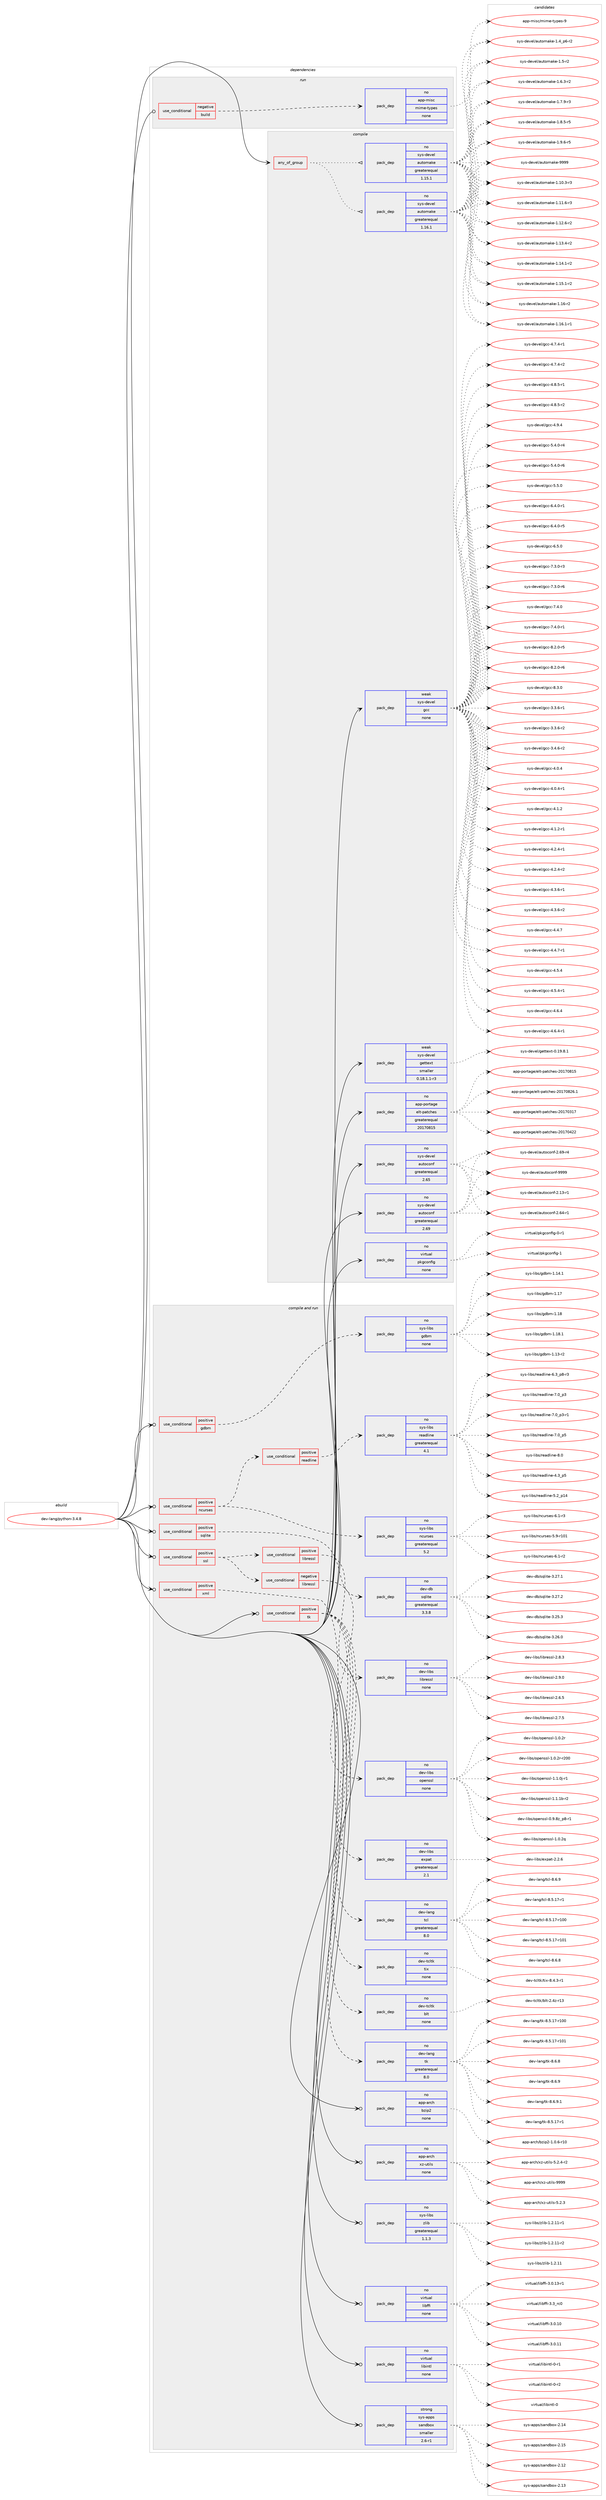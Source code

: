 digraph prolog {

# *************
# Graph options
# *************

newrank=true;
concentrate=true;
compound=true;
graph [rankdir=LR,fontname=Helvetica,fontsize=10,ranksep=1.5];#, ranksep=2.5, nodesep=0.2];
edge  [arrowhead=vee];
node  [fontname=Helvetica,fontsize=10];

# **********
# The ebuild
# **********

subgraph cluster_leftcol {
color=gray;
rank=same;
label=<<i>ebuild</i>>;
id [label="dev-lang/python-3.4.8", color=red, width=4, href="../dev-lang/python-3.4.8.svg"];
}

# ****************
# The dependencies
# ****************

subgraph cluster_midcol {
color=gray;
label=<<i>dependencies</i>>;
subgraph cluster_compile {
fillcolor="#eeeeee";
style=filled;
label=<<i>compile</i>>;
subgraph any22022 {
dependency1361660 [label=<<TABLE BORDER="0" CELLBORDER="1" CELLSPACING="0" CELLPADDING="4"><TR><TD CELLPADDING="10">any_of_group</TD></TR></TABLE>>, shape=none, color=red];subgraph pack974505 {
dependency1361661 [label=<<TABLE BORDER="0" CELLBORDER="1" CELLSPACING="0" CELLPADDING="4" WIDTH="220"><TR><TD ROWSPAN="6" CELLPADDING="30">pack_dep</TD></TR><TR><TD WIDTH="110">no</TD></TR><TR><TD>sys-devel</TD></TR><TR><TD>automake</TD></TR><TR><TD>greaterequal</TD></TR><TR><TD>1.16.1</TD></TR></TABLE>>, shape=none, color=blue];
}
dependency1361660:e -> dependency1361661:w [weight=20,style="dotted",arrowhead="oinv"];
subgraph pack974506 {
dependency1361662 [label=<<TABLE BORDER="0" CELLBORDER="1" CELLSPACING="0" CELLPADDING="4" WIDTH="220"><TR><TD ROWSPAN="6" CELLPADDING="30">pack_dep</TD></TR><TR><TD WIDTH="110">no</TD></TR><TR><TD>sys-devel</TD></TR><TR><TD>automake</TD></TR><TR><TD>greaterequal</TD></TR><TR><TD>1.15.1</TD></TR></TABLE>>, shape=none, color=blue];
}
dependency1361660:e -> dependency1361662:w [weight=20,style="dotted",arrowhead="oinv"];
}
id:e -> dependency1361660:w [weight=20,style="solid",arrowhead="vee"];
subgraph pack974507 {
dependency1361663 [label=<<TABLE BORDER="0" CELLBORDER="1" CELLSPACING="0" CELLPADDING="4" WIDTH="220"><TR><TD ROWSPAN="6" CELLPADDING="30">pack_dep</TD></TR><TR><TD WIDTH="110">no</TD></TR><TR><TD>app-portage</TD></TR><TR><TD>elt-patches</TD></TR><TR><TD>greaterequal</TD></TR><TR><TD>20170815</TD></TR></TABLE>>, shape=none, color=blue];
}
id:e -> dependency1361663:w [weight=20,style="solid",arrowhead="vee"];
subgraph pack974508 {
dependency1361664 [label=<<TABLE BORDER="0" CELLBORDER="1" CELLSPACING="0" CELLPADDING="4" WIDTH="220"><TR><TD ROWSPAN="6" CELLPADDING="30">pack_dep</TD></TR><TR><TD WIDTH="110">no</TD></TR><TR><TD>sys-devel</TD></TR><TR><TD>autoconf</TD></TR><TR><TD>greaterequal</TD></TR><TR><TD>2.65</TD></TR></TABLE>>, shape=none, color=blue];
}
id:e -> dependency1361664:w [weight=20,style="solid",arrowhead="vee"];
subgraph pack974509 {
dependency1361665 [label=<<TABLE BORDER="0" CELLBORDER="1" CELLSPACING="0" CELLPADDING="4" WIDTH="220"><TR><TD ROWSPAN="6" CELLPADDING="30">pack_dep</TD></TR><TR><TD WIDTH="110">no</TD></TR><TR><TD>sys-devel</TD></TR><TR><TD>autoconf</TD></TR><TR><TD>greaterequal</TD></TR><TR><TD>2.69</TD></TR></TABLE>>, shape=none, color=blue];
}
id:e -> dependency1361665:w [weight=20,style="solid",arrowhead="vee"];
subgraph pack974510 {
dependency1361666 [label=<<TABLE BORDER="0" CELLBORDER="1" CELLSPACING="0" CELLPADDING="4" WIDTH="220"><TR><TD ROWSPAN="6" CELLPADDING="30">pack_dep</TD></TR><TR><TD WIDTH="110">no</TD></TR><TR><TD>virtual</TD></TR><TR><TD>pkgconfig</TD></TR><TR><TD>none</TD></TR><TR><TD></TD></TR></TABLE>>, shape=none, color=blue];
}
id:e -> dependency1361666:w [weight=20,style="solid",arrowhead="vee"];
subgraph pack974511 {
dependency1361667 [label=<<TABLE BORDER="0" CELLBORDER="1" CELLSPACING="0" CELLPADDING="4" WIDTH="220"><TR><TD ROWSPAN="6" CELLPADDING="30">pack_dep</TD></TR><TR><TD WIDTH="110">weak</TD></TR><TR><TD>sys-devel</TD></TR><TR><TD>gcc</TD></TR><TR><TD>none</TD></TR><TR><TD></TD></TR></TABLE>>, shape=none, color=blue];
}
id:e -> dependency1361667:w [weight=20,style="solid",arrowhead="vee"];
subgraph pack974512 {
dependency1361668 [label=<<TABLE BORDER="0" CELLBORDER="1" CELLSPACING="0" CELLPADDING="4" WIDTH="220"><TR><TD ROWSPAN="6" CELLPADDING="30">pack_dep</TD></TR><TR><TD WIDTH="110">weak</TD></TR><TR><TD>sys-devel</TD></TR><TR><TD>gettext</TD></TR><TR><TD>smaller</TD></TR><TR><TD>0.18.1.1-r3</TD></TR></TABLE>>, shape=none, color=blue];
}
id:e -> dependency1361668:w [weight=20,style="solid",arrowhead="vee"];
}
subgraph cluster_compileandrun {
fillcolor="#eeeeee";
style=filled;
label=<<i>compile and run</i>>;
subgraph cond364581 {
dependency1361669 [label=<<TABLE BORDER="0" CELLBORDER="1" CELLSPACING="0" CELLPADDING="4"><TR><TD ROWSPAN="3" CELLPADDING="10">use_conditional</TD></TR><TR><TD>positive</TD></TR><TR><TD>gdbm</TD></TR></TABLE>>, shape=none, color=red];
subgraph pack974513 {
dependency1361670 [label=<<TABLE BORDER="0" CELLBORDER="1" CELLSPACING="0" CELLPADDING="4" WIDTH="220"><TR><TD ROWSPAN="6" CELLPADDING="30">pack_dep</TD></TR><TR><TD WIDTH="110">no</TD></TR><TR><TD>sys-libs</TD></TR><TR><TD>gdbm</TD></TR><TR><TD>none</TD></TR><TR><TD></TD></TR></TABLE>>, shape=none, color=blue];
}
dependency1361669:e -> dependency1361670:w [weight=20,style="dashed",arrowhead="vee"];
}
id:e -> dependency1361669:w [weight=20,style="solid",arrowhead="odotvee"];
subgraph cond364582 {
dependency1361671 [label=<<TABLE BORDER="0" CELLBORDER="1" CELLSPACING="0" CELLPADDING="4"><TR><TD ROWSPAN="3" CELLPADDING="10">use_conditional</TD></TR><TR><TD>positive</TD></TR><TR><TD>ncurses</TD></TR></TABLE>>, shape=none, color=red];
subgraph pack974514 {
dependency1361672 [label=<<TABLE BORDER="0" CELLBORDER="1" CELLSPACING="0" CELLPADDING="4" WIDTH="220"><TR><TD ROWSPAN="6" CELLPADDING="30">pack_dep</TD></TR><TR><TD WIDTH="110">no</TD></TR><TR><TD>sys-libs</TD></TR><TR><TD>ncurses</TD></TR><TR><TD>greaterequal</TD></TR><TR><TD>5.2</TD></TR></TABLE>>, shape=none, color=blue];
}
dependency1361671:e -> dependency1361672:w [weight=20,style="dashed",arrowhead="vee"];
subgraph cond364583 {
dependency1361673 [label=<<TABLE BORDER="0" CELLBORDER="1" CELLSPACING="0" CELLPADDING="4"><TR><TD ROWSPAN="3" CELLPADDING="10">use_conditional</TD></TR><TR><TD>positive</TD></TR><TR><TD>readline</TD></TR></TABLE>>, shape=none, color=red];
subgraph pack974515 {
dependency1361674 [label=<<TABLE BORDER="0" CELLBORDER="1" CELLSPACING="0" CELLPADDING="4" WIDTH="220"><TR><TD ROWSPAN="6" CELLPADDING="30">pack_dep</TD></TR><TR><TD WIDTH="110">no</TD></TR><TR><TD>sys-libs</TD></TR><TR><TD>readline</TD></TR><TR><TD>greaterequal</TD></TR><TR><TD>4.1</TD></TR></TABLE>>, shape=none, color=blue];
}
dependency1361673:e -> dependency1361674:w [weight=20,style="dashed",arrowhead="vee"];
}
dependency1361671:e -> dependency1361673:w [weight=20,style="dashed",arrowhead="vee"];
}
id:e -> dependency1361671:w [weight=20,style="solid",arrowhead="odotvee"];
subgraph cond364584 {
dependency1361675 [label=<<TABLE BORDER="0" CELLBORDER="1" CELLSPACING="0" CELLPADDING="4"><TR><TD ROWSPAN="3" CELLPADDING="10">use_conditional</TD></TR><TR><TD>positive</TD></TR><TR><TD>sqlite</TD></TR></TABLE>>, shape=none, color=red];
subgraph pack974516 {
dependency1361676 [label=<<TABLE BORDER="0" CELLBORDER="1" CELLSPACING="0" CELLPADDING="4" WIDTH="220"><TR><TD ROWSPAN="6" CELLPADDING="30">pack_dep</TD></TR><TR><TD WIDTH="110">no</TD></TR><TR><TD>dev-db</TD></TR><TR><TD>sqlite</TD></TR><TR><TD>greaterequal</TD></TR><TR><TD>3.3.8</TD></TR></TABLE>>, shape=none, color=blue];
}
dependency1361675:e -> dependency1361676:w [weight=20,style="dashed",arrowhead="vee"];
}
id:e -> dependency1361675:w [weight=20,style="solid",arrowhead="odotvee"];
subgraph cond364585 {
dependency1361677 [label=<<TABLE BORDER="0" CELLBORDER="1" CELLSPACING="0" CELLPADDING="4"><TR><TD ROWSPAN="3" CELLPADDING="10">use_conditional</TD></TR><TR><TD>positive</TD></TR><TR><TD>ssl</TD></TR></TABLE>>, shape=none, color=red];
subgraph cond364586 {
dependency1361678 [label=<<TABLE BORDER="0" CELLBORDER="1" CELLSPACING="0" CELLPADDING="4"><TR><TD ROWSPAN="3" CELLPADDING="10">use_conditional</TD></TR><TR><TD>negative</TD></TR><TR><TD>libressl</TD></TR></TABLE>>, shape=none, color=red];
subgraph pack974517 {
dependency1361679 [label=<<TABLE BORDER="0" CELLBORDER="1" CELLSPACING="0" CELLPADDING="4" WIDTH="220"><TR><TD ROWSPAN="6" CELLPADDING="30">pack_dep</TD></TR><TR><TD WIDTH="110">no</TD></TR><TR><TD>dev-libs</TD></TR><TR><TD>openssl</TD></TR><TR><TD>none</TD></TR><TR><TD></TD></TR></TABLE>>, shape=none, color=blue];
}
dependency1361678:e -> dependency1361679:w [weight=20,style="dashed",arrowhead="vee"];
}
dependency1361677:e -> dependency1361678:w [weight=20,style="dashed",arrowhead="vee"];
subgraph cond364587 {
dependency1361680 [label=<<TABLE BORDER="0" CELLBORDER="1" CELLSPACING="0" CELLPADDING="4"><TR><TD ROWSPAN="3" CELLPADDING="10">use_conditional</TD></TR><TR><TD>positive</TD></TR><TR><TD>libressl</TD></TR></TABLE>>, shape=none, color=red];
subgraph pack974518 {
dependency1361681 [label=<<TABLE BORDER="0" CELLBORDER="1" CELLSPACING="0" CELLPADDING="4" WIDTH="220"><TR><TD ROWSPAN="6" CELLPADDING="30">pack_dep</TD></TR><TR><TD WIDTH="110">no</TD></TR><TR><TD>dev-libs</TD></TR><TR><TD>libressl</TD></TR><TR><TD>none</TD></TR><TR><TD></TD></TR></TABLE>>, shape=none, color=blue];
}
dependency1361680:e -> dependency1361681:w [weight=20,style="dashed",arrowhead="vee"];
}
dependency1361677:e -> dependency1361680:w [weight=20,style="dashed",arrowhead="vee"];
}
id:e -> dependency1361677:w [weight=20,style="solid",arrowhead="odotvee"];
subgraph cond364588 {
dependency1361682 [label=<<TABLE BORDER="0" CELLBORDER="1" CELLSPACING="0" CELLPADDING="4"><TR><TD ROWSPAN="3" CELLPADDING="10">use_conditional</TD></TR><TR><TD>positive</TD></TR><TR><TD>tk</TD></TR></TABLE>>, shape=none, color=red];
subgraph pack974519 {
dependency1361683 [label=<<TABLE BORDER="0" CELLBORDER="1" CELLSPACING="0" CELLPADDING="4" WIDTH="220"><TR><TD ROWSPAN="6" CELLPADDING="30">pack_dep</TD></TR><TR><TD WIDTH="110">no</TD></TR><TR><TD>dev-lang</TD></TR><TR><TD>tcl</TD></TR><TR><TD>greaterequal</TD></TR><TR><TD>8.0</TD></TR></TABLE>>, shape=none, color=blue];
}
dependency1361682:e -> dependency1361683:w [weight=20,style="dashed",arrowhead="vee"];
subgraph pack974520 {
dependency1361684 [label=<<TABLE BORDER="0" CELLBORDER="1" CELLSPACING="0" CELLPADDING="4" WIDTH="220"><TR><TD ROWSPAN="6" CELLPADDING="30">pack_dep</TD></TR><TR><TD WIDTH="110">no</TD></TR><TR><TD>dev-lang</TD></TR><TR><TD>tk</TD></TR><TR><TD>greaterequal</TD></TR><TR><TD>8.0</TD></TR></TABLE>>, shape=none, color=blue];
}
dependency1361682:e -> dependency1361684:w [weight=20,style="dashed",arrowhead="vee"];
subgraph pack974521 {
dependency1361685 [label=<<TABLE BORDER="0" CELLBORDER="1" CELLSPACING="0" CELLPADDING="4" WIDTH="220"><TR><TD ROWSPAN="6" CELLPADDING="30">pack_dep</TD></TR><TR><TD WIDTH="110">no</TD></TR><TR><TD>dev-tcltk</TD></TR><TR><TD>blt</TD></TR><TR><TD>none</TD></TR><TR><TD></TD></TR></TABLE>>, shape=none, color=blue];
}
dependency1361682:e -> dependency1361685:w [weight=20,style="dashed",arrowhead="vee"];
subgraph pack974522 {
dependency1361686 [label=<<TABLE BORDER="0" CELLBORDER="1" CELLSPACING="0" CELLPADDING="4" WIDTH="220"><TR><TD ROWSPAN="6" CELLPADDING="30">pack_dep</TD></TR><TR><TD WIDTH="110">no</TD></TR><TR><TD>dev-tcltk</TD></TR><TR><TD>tix</TD></TR><TR><TD>none</TD></TR><TR><TD></TD></TR></TABLE>>, shape=none, color=blue];
}
dependency1361682:e -> dependency1361686:w [weight=20,style="dashed",arrowhead="vee"];
}
id:e -> dependency1361682:w [weight=20,style="solid",arrowhead="odotvee"];
subgraph cond364589 {
dependency1361687 [label=<<TABLE BORDER="0" CELLBORDER="1" CELLSPACING="0" CELLPADDING="4"><TR><TD ROWSPAN="3" CELLPADDING="10">use_conditional</TD></TR><TR><TD>positive</TD></TR><TR><TD>xml</TD></TR></TABLE>>, shape=none, color=red];
subgraph pack974523 {
dependency1361688 [label=<<TABLE BORDER="0" CELLBORDER="1" CELLSPACING="0" CELLPADDING="4" WIDTH="220"><TR><TD ROWSPAN="6" CELLPADDING="30">pack_dep</TD></TR><TR><TD WIDTH="110">no</TD></TR><TR><TD>dev-libs</TD></TR><TR><TD>expat</TD></TR><TR><TD>greaterequal</TD></TR><TR><TD>2.1</TD></TR></TABLE>>, shape=none, color=blue];
}
dependency1361687:e -> dependency1361688:w [weight=20,style="dashed",arrowhead="vee"];
}
id:e -> dependency1361687:w [weight=20,style="solid",arrowhead="odotvee"];
subgraph pack974524 {
dependency1361689 [label=<<TABLE BORDER="0" CELLBORDER="1" CELLSPACING="0" CELLPADDING="4" WIDTH="220"><TR><TD ROWSPAN="6" CELLPADDING="30">pack_dep</TD></TR><TR><TD WIDTH="110">no</TD></TR><TR><TD>app-arch</TD></TR><TR><TD>bzip2</TD></TR><TR><TD>none</TD></TR><TR><TD></TD></TR></TABLE>>, shape=none, color=blue];
}
id:e -> dependency1361689:w [weight=20,style="solid",arrowhead="odotvee"];
subgraph pack974525 {
dependency1361690 [label=<<TABLE BORDER="0" CELLBORDER="1" CELLSPACING="0" CELLPADDING="4" WIDTH="220"><TR><TD ROWSPAN="6" CELLPADDING="30">pack_dep</TD></TR><TR><TD WIDTH="110">no</TD></TR><TR><TD>app-arch</TD></TR><TR><TD>xz-utils</TD></TR><TR><TD>none</TD></TR><TR><TD></TD></TR></TABLE>>, shape=none, color=blue];
}
id:e -> dependency1361690:w [weight=20,style="solid",arrowhead="odotvee"];
subgraph pack974526 {
dependency1361691 [label=<<TABLE BORDER="0" CELLBORDER="1" CELLSPACING="0" CELLPADDING="4" WIDTH="220"><TR><TD ROWSPAN="6" CELLPADDING="30">pack_dep</TD></TR><TR><TD WIDTH="110">no</TD></TR><TR><TD>sys-libs</TD></TR><TR><TD>zlib</TD></TR><TR><TD>greaterequal</TD></TR><TR><TD>1.1.3</TD></TR></TABLE>>, shape=none, color=blue];
}
id:e -> dependency1361691:w [weight=20,style="solid",arrowhead="odotvee"];
subgraph pack974527 {
dependency1361692 [label=<<TABLE BORDER="0" CELLBORDER="1" CELLSPACING="0" CELLPADDING="4" WIDTH="220"><TR><TD ROWSPAN="6" CELLPADDING="30">pack_dep</TD></TR><TR><TD WIDTH="110">no</TD></TR><TR><TD>virtual</TD></TR><TR><TD>libffi</TD></TR><TR><TD>none</TD></TR><TR><TD></TD></TR></TABLE>>, shape=none, color=blue];
}
id:e -> dependency1361692:w [weight=20,style="solid",arrowhead="odotvee"];
subgraph pack974528 {
dependency1361693 [label=<<TABLE BORDER="0" CELLBORDER="1" CELLSPACING="0" CELLPADDING="4" WIDTH="220"><TR><TD ROWSPAN="6" CELLPADDING="30">pack_dep</TD></TR><TR><TD WIDTH="110">no</TD></TR><TR><TD>virtual</TD></TR><TR><TD>libintl</TD></TR><TR><TD>none</TD></TR><TR><TD></TD></TR></TABLE>>, shape=none, color=blue];
}
id:e -> dependency1361693:w [weight=20,style="solid",arrowhead="odotvee"];
subgraph pack974529 {
dependency1361694 [label=<<TABLE BORDER="0" CELLBORDER="1" CELLSPACING="0" CELLPADDING="4" WIDTH="220"><TR><TD ROWSPAN="6" CELLPADDING="30">pack_dep</TD></TR><TR><TD WIDTH="110">strong</TD></TR><TR><TD>sys-apps</TD></TR><TR><TD>sandbox</TD></TR><TR><TD>smaller</TD></TR><TR><TD>2.6-r1</TD></TR></TABLE>>, shape=none, color=blue];
}
id:e -> dependency1361694:w [weight=20,style="solid",arrowhead="odotvee"];
}
subgraph cluster_run {
fillcolor="#eeeeee";
style=filled;
label=<<i>run</i>>;
subgraph cond364590 {
dependency1361695 [label=<<TABLE BORDER="0" CELLBORDER="1" CELLSPACING="0" CELLPADDING="4"><TR><TD ROWSPAN="3" CELLPADDING="10">use_conditional</TD></TR><TR><TD>negative</TD></TR><TR><TD>build</TD></TR></TABLE>>, shape=none, color=red];
subgraph pack974530 {
dependency1361696 [label=<<TABLE BORDER="0" CELLBORDER="1" CELLSPACING="0" CELLPADDING="4" WIDTH="220"><TR><TD ROWSPAN="6" CELLPADDING="30">pack_dep</TD></TR><TR><TD WIDTH="110">no</TD></TR><TR><TD>app-misc</TD></TR><TR><TD>mime-types</TD></TR><TR><TD>none</TD></TR><TR><TD></TD></TR></TABLE>>, shape=none, color=blue];
}
dependency1361695:e -> dependency1361696:w [weight=20,style="dashed",arrowhead="vee"];
}
id:e -> dependency1361695:w [weight=20,style="solid",arrowhead="odot"];
}
}

# **************
# The candidates
# **************

subgraph cluster_choices {
rank=same;
color=gray;
label=<<i>candidates</i>>;

subgraph choice974505 {
color=black;
nodesep=1;
choice11512111545100101118101108479711711611110997107101454946494846514511451 [label="sys-devel/automake-1.10.3-r3", color=red, width=4,href="../sys-devel/automake-1.10.3-r3.svg"];
choice11512111545100101118101108479711711611110997107101454946494946544511451 [label="sys-devel/automake-1.11.6-r3", color=red, width=4,href="../sys-devel/automake-1.11.6-r3.svg"];
choice11512111545100101118101108479711711611110997107101454946495046544511450 [label="sys-devel/automake-1.12.6-r2", color=red, width=4,href="../sys-devel/automake-1.12.6-r2.svg"];
choice11512111545100101118101108479711711611110997107101454946495146524511450 [label="sys-devel/automake-1.13.4-r2", color=red, width=4,href="../sys-devel/automake-1.13.4-r2.svg"];
choice11512111545100101118101108479711711611110997107101454946495246494511450 [label="sys-devel/automake-1.14.1-r2", color=red, width=4,href="../sys-devel/automake-1.14.1-r2.svg"];
choice11512111545100101118101108479711711611110997107101454946495346494511450 [label="sys-devel/automake-1.15.1-r2", color=red, width=4,href="../sys-devel/automake-1.15.1-r2.svg"];
choice1151211154510010111810110847971171161111099710710145494649544511450 [label="sys-devel/automake-1.16-r2", color=red, width=4,href="../sys-devel/automake-1.16-r2.svg"];
choice11512111545100101118101108479711711611110997107101454946495446494511449 [label="sys-devel/automake-1.16.1-r1", color=red, width=4,href="../sys-devel/automake-1.16.1-r1.svg"];
choice115121115451001011181011084797117116111109971071014549465295112544511450 [label="sys-devel/automake-1.4_p6-r2", color=red, width=4,href="../sys-devel/automake-1.4_p6-r2.svg"];
choice11512111545100101118101108479711711611110997107101454946534511450 [label="sys-devel/automake-1.5-r2", color=red, width=4,href="../sys-devel/automake-1.5-r2.svg"];
choice115121115451001011181011084797117116111109971071014549465446514511450 [label="sys-devel/automake-1.6.3-r2", color=red, width=4,href="../sys-devel/automake-1.6.3-r2.svg"];
choice115121115451001011181011084797117116111109971071014549465546574511451 [label="sys-devel/automake-1.7.9-r3", color=red, width=4,href="../sys-devel/automake-1.7.9-r3.svg"];
choice115121115451001011181011084797117116111109971071014549465646534511453 [label="sys-devel/automake-1.8.5-r5", color=red, width=4,href="../sys-devel/automake-1.8.5-r5.svg"];
choice115121115451001011181011084797117116111109971071014549465746544511453 [label="sys-devel/automake-1.9.6-r5", color=red, width=4,href="../sys-devel/automake-1.9.6-r5.svg"];
choice115121115451001011181011084797117116111109971071014557575757 [label="sys-devel/automake-9999", color=red, width=4,href="../sys-devel/automake-9999.svg"];
dependency1361661:e -> choice11512111545100101118101108479711711611110997107101454946494846514511451:w [style=dotted,weight="100"];
dependency1361661:e -> choice11512111545100101118101108479711711611110997107101454946494946544511451:w [style=dotted,weight="100"];
dependency1361661:e -> choice11512111545100101118101108479711711611110997107101454946495046544511450:w [style=dotted,weight="100"];
dependency1361661:e -> choice11512111545100101118101108479711711611110997107101454946495146524511450:w [style=dotted,weight="100"];
dependency1361661:e -> choice11512111545100101118101108479711711611110997107101454946495246494511450:w [style=dotted,weight="100"];
dependency1361661:e -> choice11512111545100101118101108479711711611110997107101454946495346494511450:w [style=dotted,weight="100"];
dependency1361661:e -> choice1151211154510010111810110847971171161111099710710145494649544511450:w [style=dotted,weight="100"];
dependency1361661:e -> choice11512111545100101118101108479711711611110997107101454946495446494511449:w [style=dotted,weight="100"];
dependency1361661:e -> choice115121115451001011181011084797117116111109971071014549465295112544511450:w [style=dotted,weight="100"];
dependency1361661:e -> choice11512111545100101118101108479711711611110997107101454946534511450:w [style=dotted,weight="100"];
dependency1361661:e -> choice115121115451001011181011084797117116111109971071014549465446514511450:w [style=dotted,weight="100"];
dependency1361661:e -> choice115121115451001011181011084797117116111109971071014549465546574511451:w [style=dotted,weight="100"];
dependency1361661:e -> choice115121115451001011181011084797117116111109971071014549465646534511453:w [style=dotted,weight="100"];
dependency1361661:e -> choice115121115451001011181011084797117116111109971071014549465746544511453:w [style=dotted,weight="100"];
dependency1361661:e -> choice115121115451001011181011084797117116111109971071014557575757:w [style=dotted,weight="100"];
}
subgraph choice974506 {
color=black;
nodesep=1;
choice11512111545100101118101108479711711611110997107101454946494846514511451 [label="sys-devel/automake-1.10.3-r3", color=red, width=4,href="../sys-devel/automake-1.10.3-r3.svg"];
choice11512111545100101118101108479711711611110997107101454946494946544511451 [label="sys-devel/automake-1.11.6-r3", color=red, width=4,href="../sys-devel/automake-1.11.6-r3.svg"];
choice11512111545100101118101108479711711611110997107101454946495046544511450 [label="sys-devel/automake-1.12.6-r2", color=red, width=4,href="../sys-devel/automake-1.12.6-r2.svg"];
choice11512111545100101118101108479711711611110997107101454946495146524511450 [label="sys-devel/automake-1.13.4-r2", color=red, width=4,href="../sys-devel/automake-1.13.4-r2.svg"];
choice11512111545100101118101108479711711611110997107101454946495246494511450 [label="sys-devel/automake-1.14.1-r2", color=red, width=4,href="../sys-devel/automake-1.14.1-r2.svg"];
choice11512111545100101118101108479711711611110997107101454946495346494511450 [label="sys-devel/automake-1.15.1-r2", color=red, width=4,href="../sys-devel/automake-1.15.1-r2.svg"];
choice1151211154510010111810110847971171161111099710710145494649544511450 [label="sys-devel/automake-1.16-r2", color=red, width=4,href="../sys-devel/automake-1.16-r2.svg"];
choice11512111545100101118101108479711711611110997107101454946495446494511449 [label="sys-devel/automake-1.16.1-r1", color=red, width=4,href="../sys-devel/automake-1.16.1-r1.svg"];
choice115121115451001011181011084797117116111109971071014549465295112544511450 [label="sys-devel/automake-1.4_p6-r2", color=red, width=4,href="../sys-devel/automake-1.4_p6-r2.svg"];
choice11512111545100101118101108479711711611110997107101454946534511450 [label="sys-devel/automake-1.5-r2", color=red, width=4,href="../sys-devel/automake-1.5-r2.svg"];
choice115121115451001011181011084797117116111109971071014549465446514511450 [label="sys-devel/automake-1.6.3-r2", color=red, width=4,href="../sys-devel/automake-1.6.3-r2.svg"];
choice115121115451001011181011084797117116111109971071014549465546574511451 [label="sys-devel/automake-1.7.9-r3", color=red, width=4,href="../sys-devel/automake-1.7.9-r3.svg"];
choice115121115451001011181011084797117116111109971071014549465646534511453 [label="sys-devel/automake-1.8.5-r5", color=red, width=4,href="../sys-devel/automake-1.8.5-r5.svg"];
choice115121115451001011181011084797117116111109971071014549465746544511453 [label="sys-devel/automake-1.9.6-r5", color=red, width=4,href="../sys-devel/automake-1.9.6-r5.svg"];
choice115121115451001011181011084797117116111109971071014557575757 [label="sys-devel/automake-9999", color=red, width=4,href="../sys-devel/automake-9999.svg"];
dependency1361662:e -> choice11512111545100101118101108479711711611110997107101454946494846514511451:w [style=dotted,weight="100"];
dependency1361662:e -> choice11512111545100101118101108479711711611110997107101454946494946544511451:w [style=dotted,weight="100"];
dependency1361662:e -> choice11512111545100101118101108479711711611110997107101454946495046544511450:w [style=dotted,weight="100"];
dependency1361662:e -> choice11512111545100101118101108479711711611110997107101454946495146524511450:w [style=dotted,weight="100"];
dependency1361662:e -> choice11512111545100101118101108479711711611110997107101454946495246494511450:w [style=dotted,weight="100"];
dependency1361662:e -> choice11512111545100101118101108479711711611110997107101454946495346494511450:w [style=dotted,weight="100"];
dependency1361662:e -> choice1151211154510010111810110847971171161111099710710145494649544511450:w [style=dotted,weight="100"];
dependency1361662:e -> choice11512111545100101118101108479711711611110997107101454946495446494511449:w [style=dotted,weight="100"];
dependency1361662:e -> choice115121115451001011181011084797117116111109971071014549465295112544511450:w [style=dotted,weight="100"];
dependency1361662:e -> choice11512111545100101118101108479711711611110997107101454946534511450:w [style=dotted,weight="100"];
dependency1361662:e -> choice115121115451001011181011084797117116111109971071014549465446514511450:w [style=dotted,weight="100"];
dependency1361662:e -> choice115121115451001011181011084797117116111109971071014549465546574511451:w [style=dotted,weight="100"];
dependency1361662:e -> choice115121115451001011181011084797117116111109971071014549465646534511453:w [style=dotted,weight="100"];
dependency1361662:e -> choice115121115451001011181011084797117116111109971071014549465746544511453:w [style=dotted,weight="100"];
dependency1361662:e -> choice115121115451001011181011084797117116111109971071014557575757:w [style=dotted,weight="100"];
}
subgraph choice974507 {
color=black;
nodesep=1;
choice97112112451121111141169710310147101108116451129711699104101115455048495548514955 [label="app-portage/elt-patches-20170317", color=red, width=4,href="../app-portage/elt-patches-20170317.svg"];
choice97112112451121111141169710310147101108116451129711699104101115455048495548525050 [label="app-portage/elt-patches-20170422", color=red, width=4,href="../app-portage/elt-patches-20170422.svg"];
choice97112112451121111141169710310147101108116451129711699104101115455048495548564953 [label="app-portage/elt-patches-20170815", color=red, width=4,href="../app-portage/elt-patches-20170815.svg"];
choice971121124511211111411697103101471011081164511297116991041011154550484955485650544649 [label="app-portage/elt-patches-20170826.1", color=red, width=4,href="../app-portage/elt-patches-20170826.1.svg"];
dependency1361663:e -> choice97112112451121111141169710310147101108116451129711699104101115455048495548514955:w [style=dotted,weight="100"];
dependency1361663:e -> choice97112112451121111141169710310147101108116451129711699104101115455048495548525050:w [style=dotted,weight="100"];
dependency1361663:e -> choice97112112451121111141169710310147101108116451129711699104101115455048495548564953:w [style=dotted,weight="100"];
dependency1361663:e -> choice971121124511211111411697103101471011081164511297116991041011154550484955485650544649:w [style=dotted,weight="100"];
}
subgraph choice974508 {
color=black;
nodesep=1;
choice1151211154510010111810110847971171161119911111010245504649514511449 [label="sys-devel/autoconf-2.13-r1", color=red, width=4,href="../sys-devel/autoconf-2.13-r1.svg"];
choice1151211154510010111810110847971171161119911111010245504654524511449 [label="sys-devel/autoconf-2.64-r1", color=red, width=4,href="../sys-devel/autoconf-2.64-r1.svg"];
choice1151211154510010111810110847971171161119911111010245504654574511452 [label="sys-devel/autoconf-2.69-r4", color=red, width=4,href="../sys-devel/autoconf-2.69-r4.svg"];
choice115121115451001011181011084797117116111991111101024557575757 [label="sys-devel/autoconf-9999", color=red, width=4,href="../sys-devel/autoconf-9999.svg"];
dependency1361664:e -> choice1151211154510010111810110847971171161119911111010245504649514511449:w [style=dotted,weight="100"];
dependency1361664:e -> choice1151211154510010111810110847971171161119911111010245504654524511449:w [style=dotted,weight="100"];
dependency1361664:e -> choice1151211154510010111810110847971171161119911111010245504654574511452:w [style=dotted,weight="100"];
dependency1361664:e -> choice115121115451001011181011084797117116111991111101024557575757:w [style=dotted,weight="100"];
}
subgraph choice974509 {
color=black;
nodesep=1;
choice1151211154510010111810110847971171161119911111010245504649514511449 [label="sys-devel/autoconf-2.13-r1", color=red, width=4,href="../sys-devel/autoconf-2.13-r1.svg"];
choice1151211154510010111810110847971171161119911111010245504654524511449 [label="sys-devel/autoconf-2.64-r1", color=red, width=4,href="../sys-devel/autoconf-2.64-r1.svg"];
choice1151211154510010111810110847971171161119911111010245504654574511452 [label="sys-devel/autoconf-2.69-r4", color=red, width=4,href="../sys-devel/autoconf-2.69-r4.svg"];
choice115121115451001011181011084797117116111991111101024557575757 [label="sys-devel/autoconf-9999", color=red, width=4,href="../sys-devel/autoconf-9999.svg"];
dependency1361665:e -> choice1151211154510010111810110847971171161119911111010245504649514511449:w [style=dotted,weight="100"];
dependency1361665:e -> choice1151211154510010111810110847971171161119911111010245504654524511449:w [style=dotted,weight="100"];
dependency1361665:e -> choice1151211154510010111810110847971171161119911111010245504654574511452:w [style=dotted,weight="100"];
dependency1361665:e -> choice115121115451001011181011084797117116111991111101024557575757:w [style=dotted,weight="100"];
}
subgraph choice974510 {
color=black;
nodesep=1;
choice11810511411611797108471121071039911111010210510345484511449 [label="virtual/pkgconfig-0-r1", color=red, width=4,href="../virtual/pkgconfig-0-r1.svg"];
choice1181051141161179710847112107103991111101021051034549 [label="virtual/pkgconfig-1", color=red, width=4,href="../virtual/pkgconfig-1.svg"];
dependency1361666:e -> choice11810511411611797108471121071039911111010210510345484511449:w [style=dotted,weight="100"];
dependency1361666:e -> choice1181051141161179710847112107103991111101021051034549:w [style=dotted,weight="100"];
}
subgraph choice974511 {
color=black;
nodesep=1;
choice115121115451001011181011084710399994551465146544511449 [label="sys-devel/gcc-3.3.6-r1", color=red, width=4,href="../sys-devel/gcc-3.3.6-r1.svg"];
choice115121115451001011181011084710399994551465146544511450 [label="sys-devel/gcc-3.3.6-r2", color=red, width=4,href="../sys-devel/gcc-3.3.6-r2.svg"];
choice115121115451001011181011084710399994551465246544511450 [label="sys-devel/gcc-3.4.6-r2", color=red, width=4,href="../sys-devel/gcc-3.4.6-r2.svg"];
choice11512111545100101118101108471039999455246484652 [label="sys-devel/gcc-4.0.4", color=red, width=4,href="../sys-devel/gcc-4.0.4.svg"];
choice115121115451001011181011084710399994552464846524511449 [label="sys-devel/gcc-4.0.4-r1", color=red, width=4,href="../sys-devel/gcc-4.0.4-r1.svg"];
choice11512111545100101118101108471039999455246494650 [label="sys-devel/gcc-4.1.2", color=red, width=4,href="../sys-devel/gcc-4.1.2.svg"];
choice115121115451001011181011084710399994552464946504511449 [label="sys-devel/gcc-4.1.2-r1", color=red, width=4,href="../sys-devel/gcc-4.1.2-r1.svg"];
choice115121115451001011181011084710399994552465046524511449 [label="sys-devel/gcc-4.2.4-r1", color=red, width=4,href="../sys-devel/gcc-4.2.4-r1.svg"];
choice115121115451001011181011084710399994552465046524511450 [label="sys-devel/gcc-4.2.4-r2", color=red, width=4,href="../sys-devel/gcc-4.2.4-r2.svg"];
choice115121115451001011181011084710399994552465146544511449 [label="sys-devel/gcc-4.3.6-r1", color=red, width=4,href="../sys-devel/gcc-4.3.6-r1.svg"];
choice115121115451001011181011084710399994552465146544511450 [label="sys-devel/gcc-4.3.6-r2", color=red, width=4,href="../sys-devel/gcc-4.3.6-r2.svg"];
choice11512111545100101118101108471039999455246524655 [label="sys-devel/gcc-4.4.7", color=red, width=4,href="../sys-devel/gcc-4.4.7.svg"];
choice115121115451001011181011084710399994552465246554511449 [label="sys-devel/gcc-4.4.7-r1", color=red, width=4,href="../sys-devel/gcc-4.4.7-r1.svg"];
choice11512111545100101118101108471039999455246534652 [label="sys-devel/gcc-4.5.4", color=red, width=4,href="../sys-devel/gcc-4.5.4.svg"];
choice115121115451001011181011084710399994552465346524511449 [label="sys-devel/gcc-4.5.4-r1", color=red, width=4,href="../sys-devel/gcc-4.5.4-r1.svg"];
choice11512111545100101118101108471039999455246544652 [label="sys-devel/gcc-4.6.4", color=red, width=4,href="../sys-devel/gcc-4.6.4.svg"];
choice115121115451001011181011084710399994552465446524511449 [label="sys-devel/gcc-4.6.4-r1", color=red, width=4,href="../sys-devel/gcc-4.6.4-r1.svg"];
choice115121115451001011181011084710399994552465546524511449 [label="sys-devel/gcc-4.7.4-r1", color=red, width=4,href="../sys-devel/gcc-4.7.4-r1.svg"];
choice115121115451001011181011084710399994552465546524511450 [label="sys-devel/gcc-4.7.4-r2", color=red, width=4,href="../sys-devel/gcc-4.7.4-r2.svg"];
choice115121115451001011181011084710399994552465646534511449 [label="sys-devel/gcc-4.8.5-r1", color=red, width=4,href="../sys-devel/gcc-4.8.5-r1.svg"];
choice115121115451001011181011084710399994552465646534511450 [label="sys-devel/gcc-4.8.5-r2", color=red, width=4,href="../sys-devel/gcc-4.8.5-r2.svg"];
choice11512111545100101118101108471039999455246574652 [label="sys-devel/gcc-4.9.4", color=red, width=4,href="../sys-devel/gcc-4.9.4.svg"];
choice115121115451001011181011084710399994553465246484511452 [label="sys-devel/gcc-5.4.0-r4", color=red, width=4,href="../sys-devel/gcc-5.4.0-r4.svg"];
choice115121115451001011181011084710399994553465246484511454 [label="sys-devel/gcc-5.4.0-r6", color=red, width=4,href="../sys-devel/gcc-5.4.0-r6.svg"];
choice11512111545100101118101108471039999455346534648 [label="sys-devel/gcc-5.5.0", color=red, width=4,href="../sys-devel/gcc-5.5.0.svg"];
choice115121115451001011181011084710399994554465246484511449 [label="sys-devel/gcc-6.4.0-r1", color=red, width=4,href="../sys-devel/gcc-6.4.0-r1.svg"];
choice115121115451001011181011084710399994554465246484511453 [label="sys-devel/gcc-6.4.0-r5", color=red, width=4,href="../sys-devel/gcc-6.4.0-r5.svg"];
choice11512111545100101118101108471039999455446534648 [label="sys-devel/gcc-6.5.0", color=red, width=4,href="../sys-devel/gcc-6.5.0.svg"];
choice115121115451001011181011084710399994555465146484511451 [label="sys-devel/gcc-7.3.0-r3", color=red, width=4,href="../sys-devel/gcc-7.3.0-r3.svg"];
choice115121115451001011181011084710399994555465146484511454 [label="sys-devel/gcc-7.3.0-r6", color=red, width=4,href="../sys-devel/gcc-7.3.0-r6.svg"];
choice11512111545100101118101108471039999455546524648 [label="sys-devel/gcc-7.4.0", color=red, width=4,href="../sys-devel/gcc-7.4.0.svg"];
choice115121115451001011181011084710399994555465246484511449 [label="sys-devel/gcc-7.4.0-r1", color=red, width=4,href="../sys-devel/gcc-7.4.0-r1.svg"];
choice115121115451001011181011084710399994556465046484511453 [label="sys-devel/gcc-8.2.0-r5", color=red, width=4,href="../sys-devel/gcc-8.2.0-r5.svg"];
choice115121115451001011181011084710399994556465046484511454 [label="sys-devel/gcc-8.2.0-r6", color=red, width=4,href="../sys-devel/gcc-8.2.0-r6.svg"];
choice11512111545100101118101108471039999455646514648 [label="sys-devel/gcc-8.3.0", color=red, width=4,href="../sys-devel/gcc-8.3.0.svg"];
dependency1361667:e -> choice115121115451001011181011084710399994551465146544511449:w [style=dotted,weight="100"];
dependency1361667:e -> choice115121115451001011181011084710399994551465146544511450:w [style=dotted,weight="100"];
dependency1361667:e -> choice115121115451001011181011084710399994551465246544511450:w [style=dotted,weight="100"];
dependency1361667:e -> choice11512111545100101118101108471039999455246484652:w [style=dotted,weight="100"];
dependency1361667:e -> choice115121115451001011181011084710399994552464846524511449:w [style=dotted,weight="100"];
dependency1361667:e -> choice11512111545100101118101108471039999455246494650:w [style=dotted,weight="100"];
dependency1361667:e -> choice115121115451001011181011084710399994552464946504511449:w [style=dotted,weight="100"];
dependency1361667:e -> choice115121115451001011181011084710399994552465046524511449:w [style=dotted,weight="100"];
dependency1361667:e -> choice115121115451001011181011084710399994552465046524511450:w [style=dotted,weight="100"];
dependency1361667:e -> choice115121115451001011181011084710399994552465146544511449:w [style=dotted,weight="100"];
dependency1361667:e -> choice115121115451001011181011084710399994552465146544511450:w [style=dotted,weight="100"];
dependency1361667:e -> choice11512111545100101118101108471039999455246524655:w [style=dotted,weight="100"];
dependency1361667:e -> choice115121115451001011181011084710399994552465246554511449:w [style=dotted,weight="100"];
dependency1361667:e -> choice11512111545100101118101108471039999455246534652:w [style=dotted,weight="100"];
dependency1361667:e -> choice115121115451001011181011084710399994552465346524511449:w [style=dotted,weight="100"];
dependency1361667:e -> choice11512111545100101118101108471039999455246544652:w [style=dotted,weight="100"];
dependency1361667:e -> choice115121115451001011181011084710399994552465446524511449:w [style=dotted,weight="100"];
dependency1361667:e -> choice115121115451001011181011084710399994552465546524511449:w [style=dotted,weight="100"];
dependency1361667:e -> choice115121115451001011181011084710399994552465546524511450:w [style=dotted,weight="100"];
dependency1361667:e -> choice115121115451001011181011084710399994552465646534511449:w [style=dotted,weight="100"];
dependency1361667:e -> choice115121115451001011181011084710399994552465646534511450:w [style=dotted,weight="100"];
dependency1361667:e -> choice11512111545100101118101108471039999455246574652:w [style=dotted,weight="100"];
dependency1361667:e -> choice115121115451001011181011084710399994553465246484511452:w [style=dotted,weight="100"];
dependency1361667:e -> choice115121115451001011181011084710399994553465246484511454:w [style=dotted,weight="100"];
dependency1361667:e -> choice11512111545100101118101108471039999455346534648:w [style=dotted,weight="100"];
dependency1361667:e -> choice115121115451001011181011084710399994554465246484511449:w [style=dotted,weight="100"];
dependency1361667:e -> choice115121115451001011181011084710399994554465246484511453:w [style=dotted,weight="100"];
dependency1361667:e -> choice11512111545100101118101108471039999455446534648:w [style=dotted,weight="100"];
dependency1361667:e -> choice115121115451001011181011084710399994555465146484511451:w [style=dotted,weight="100"];
dependency1361667:e -> choice115121115451001011181011084710399994555465146484511454:w [style=dotted,weight="100"];
dependency1361667:e -> choice11512111545100101118101108471039999455546524648:w [style=dotted,weight="100"];
dependency1361667:e -> choice115121115451001011181011084710399994555465246484511449:w [style=dotted,weight="100"];
dependency1361667:e -> choice115121115451001011181011084710399994556465046484511453:w [style=dotted,weight="100"];
dependency1361667:e -> choice115121115451001011181011084710399994556465046484511454:w [style=dotted,weight="100"];
dependency1361667:e -> choice11512111545100101118101108471039999455646514648:w [style=dotted,weight="100"];
}
subgraph choice974512 {
color=black;
nodesep=1;
choice1151211154510010111810110847103101116116101120116454846495746564649 [label="sys-devel/gettext-0.19.8.1", color=red, width=4,href="../sys-devel/gettext-0.19.8.1.svg"];
dependency1361668:e -> choice1151211154510010111810110847103101116116101120116454846495746564649:w [style=dotted,weight="100"];
}
subgraph choice974513 {
color=black;
nodesep=1;
choice1151211154510810598115471031009810945494649514511450 [label="sys-libs/gdbm-1.13-r2", color=red, width=4,href="../sys-libs/gdbm-1.13-r2.svg"];
choice1151211154510810598115471031009810945494649524649 [label="sys-libs/gdbm-1.14.1", color=red, width=4,href="../sys-libs/gdbm-1.14.1.svg"];
choice115121115451081059811547103100981094549464955 [label="sys-libs/gdbm-1.17", color=red, width=4,href="../sys-libs/gdbm-1.17.svg"];
choice115121115451081059811547103100981094549464956 [label="sys-libs/gdbm-1.18", color=red, width=4,href="../sys-libs/gdbm-1.18.svg"];
choice1151211154510810598115471031009810945494649564649 [label="sys-libs/gdbm-1.18.1", color=red, width=4,href="../sys-libs/gdbm-1.18.1.svg"];
dependency1361670:e -> choice1151211154510810598115471031009810945494649514511450:w [style=dotted,weight="100"];
dependency1361670:e -> choice1151211154510810598115471031009810945494649524649:w [style=dotted,weight="100"];
dependency1361670:e -> choice115121115451081059811547103100981094549464955:w [style=dotted,weight="100"];
dependency1361670:e -> choice115121115451081059811547103100981094549464956:w [style=dotted,weight="100"];
dependency1361670:e -> choice1151211154510810598115471031009810945494649564649:w [style=dotted,weight="100"];
}
subgraph choice974514 {
color=black;
nodesep=1;
choice115121115451081059811547110991171141151011154553465745114494849 [label="sys-libs/ncurses-5.9-r101", color=red, width=4,href="../sys-libs/ncurses-5.9-r101.svg"];
choice11512111545108105981154711099117114115101115455446494511450 [label="sys-libs/ncurses-6.1-r2", color=red, width=4,href="../sys-libs/ncurses-6.1-r2.svg"];
choice11512111545108105981154711099117114115101115455446494511451 [label="sys-libs/ncurses-6.1-r3", color=red, width=4,href="../sys-libs/ncurses-6.1-r3.svg"];
dependency1361672:e -> choice115121115451081059811547110991171141151011154553465745114494849:w [style=dotted,weight="100"];
dependency1361672:e -> choice11512111545108105981154711099117114115101115455446494511450:w [style=dotted,weight="100"];
dependency1361672:e -> choice11512111545108105981154711099117114115101115455446494511451:w [style=dotted,weight="100"];
}
subgraph choice974515 {
color=black;
nodesep=1;
choice11512111545108105981154711410197100108105110101455246519511253 [label="sys-libs/readline-4.3_p5", color=red, width=4,href="../sys-libs/readline-4.3_p5.svg"];
choice1151211154510810598115471141019710010810511010145534650951124952 [label="sys-libs/readline-5.2_p14", color=red, width=4,href="../sys-libs/readline-5.2_p14.svg"];
choice115121115451081059811547114101971001081051101014554465195112564511451 [label="sys-libs/readline-6.3_p8-r3", color=red, width=4,href="../sys-libs/readline-6.3_p8-r3.svg"];
choice11512111545108105981154711410197100108105110101455546489511251 [label="sys-libs/readline-7.0_p3", color=red, width=4,href="../sys-libs/readline-7.0_p3.svg"];
choice115121115451081059811547114101971001081051101014555464895112514511449 [label="sys-libs/readline-7.0_p3-r1", color=red, width=4,href="../sys-libs/readline-7.0_p3-r1.svg"];
choice11512111545108105981154711410197100108105110101455546489511253 [label="sys-libs/readline-7.0_p5", color=red, width=4,href="../sys-libs/readline-7.0_p5.svg"];
choice1151211154510810598115471141019710010810511010145564648 [label="sys-libs/readline-8.0", color=red, width=4,href="../sys-libs/readline-8.0.svg"];
dependency1361674:e -> choice11512111545108105981154711410197100108105110101455246519511253:w [style=dotted,weight="100"];
dependency1361674:e -> choice1151211154510810598115471141019710010810511010145534650951124952:w [style=dotted,weight="100"];
dependency1361674:e -> choice115121115451081059811547114101971001081051101014554465195112564511451:w [style=dotted,weight="100"];
dependency1361674:e -> choice11512111545108105981154711410197100108105110101455546489511251:w [style=dotted,weight="100"];
dependency1361674:e -> choice115121115451081059811547114101971001081051101014555464895112514511449:w [style=dotted,weight="100"];
dependency1361674:e -> choice11512111545108105981154711410197100108105110101455546489511253:w [style=dotted,weight="100"];
dependency1361674:e -> choice1151211154510810598115471141019710010810511010145564648:w [style=dotted,weight="100"];
}
subgraph choice974516 {
color=black;
nodesep=1;
choice10010111845100984711511310810511610145514650534651 [label="dev-db/sqlite-3.25.3", color=red, width=4,href="../dev-db/sqlite-3.25.3.svg"];
choice10010111845100984711511310810511610145514650544648 [label="dev-db/sqlite-3.26.0", color=red, width=4,href="../dev-db/sqlite-3.26.0.svg"];
choice10010111845100984711511310810511610145514650554649 [label="dev-db/sqlite-3.27.1", color=red, width=4,href="../dev-db/sqlite-3.27.1.svg"];
choice10010111845100984711511310810511610145514650554650 [label="dev-db/sqlite-3.27.2", color=red, width=4,href="../dev-db/sqlite-3.27.2.svg"];
dependency1361676:e -> choice10010111845100984711511310810511610145514650534651:w [style=dotted,weight="100"];
dependency1361676:e -> choice10010111845100984711511310810511610145514650544648:w [style=dotted,weight="100"];
dependency1361676:e -> choice10010111845100984711511310810511610145514650554649:w [style=dotted,weight="100"];
dependency1361676:e -> choice10010111845100984711511310810511610145514650554650:w [style=dotted,weight="100"];
}
subgraph choice974517 {
color=black;
nodesep=1;
choice10010111845108105981154711111210111011511510845484657465612295112564511449 [label="dev-libs/openssl-0.9.8z_p8-r1", color=red, width=4,href="../dev-libs/openssl-0.9.8z_p8-r1.svg"];
choice100101118451081059811547111112101110115115108454946484650113 [label="dev-libs/openssl-1.0.2q", color=red, width=4,href="../dev-libs/openssl-1.0.2q.svg"];
choice100101118451081059811547111112101110115115108454946484650114 [label="dev-libs/openssl-1.0.2r", color=red, width=4,href="../dev-libs/openssl-1.0.2r.svg"];
choice10010111845108105981154711111210111011511510845494648465011445114504848 [label="dev-libs/openssl-1.0.2r-r200", color=red, width=4,href="../dev-libs/openssl-1.0.2r-r200.svg"];
choice1001011184510810598115471111121011101151151084549464946481064511449 [label="dev-libs/openssl-1.1.0j-r1", color=red, width=4,href="../dev-libs/openssl-1.1.0j-r1.svg"];
choice100101118451081059811547111112101110115115108454946494649984511450 [label="dev-libs/openssl-1.1.1b-r2", color=red, width=4,href="../dev-libs/openssl-1.1.1b-r2.svg"];
dependency1361679:e -> choice10010111845108105981154711111210111011511510845484657465612295112564511449:w [style=dotted,weight="100"];
dependency1361679:e -> choice100101118451081059811547111112101110115115108454946484650113:w [style=dotted,weight="100"];
dependency1361679:e -> choice100101118451081059811547111112101110115115108454946484650114:w [style=dotted,weight="100"];
dependency1361679:e -> choice10010111845108105981154711111210111011511510845494648465011445114504848:w [style=dotted,weight="100"];
dependency1361679:e -> choice1001011184510810598115471111121011101151151084549464946481064511449:w [style=dotted,weight="100"];
dependency1361679:e -> choice100101118451081059811547111112101110115115108454946494649984511450:w [style=dotted,weight="100"];
}
subgraph choice974518 {
color=black;
nodesep=1;
choice10010111845108105981154710810598114101115115108455046544653 [label="dev-libs/libressl-2.6.5", color=red, width=4,href="../dev-libs/libressl-2.6.5.svg"];
choice10010111845108105981154710810598114101115115108455046554653 [label="dev-libs/libressl-2.7.5", color=red, width=4,href="../dev-libs/libressl-2.7.5.svg"];
choice10010111845108105981154710810598114101115115108455046564651 [label="dev-libs/libressl-2.8.3", color=red, width=4,href="../dev-libs/libressl-2.8.3.svg"];
choice10010111845108105981154710810598114101115115108455046574648 [label="dev-libs/libressl-2.9.0", color=red, width=4,href="../dev-libs/libressl-2.9.0.svg"];
dependency1361681:e -> choice10010111845108105981154710810598114101115115108455046544653:w [style=dotted,weight="100"];
dependency1361681:e -> choice10010111845108105981154710810598114101115115108455046554653:w [style=dotted,weight="100"];
dependency1361681:e -> choice10010111845108105981154710810598114101115115108455046564651:w [style=dotted,weight="100"];
dependency1361681:e -> choice10010111845108105981154710810598114101115115108455046574648:w [style=dotted,weight="100"];
}
subgraph choice974519 {
color=black;
nodesep=1;
choice10010111845108971101034711699108455646534649554511449 [label="dev-lang/tcl-8.5.17-r1", color=red, width=4,href="../dev-lang/tcl-8.5.17-r1.svg"];
choice100101118451089711010347116991084556465346495545114494848 [label="dev-lang/tcl-8.5.17-r100", color=red, width=4,href="../dev-lang/tcl-8.5.17-r100.svg"];
choice100101118451089711010347116991084556465346495545114494849 [label="dev-lang/tcl-8.5.17-r101", color=red, width=4,href="../dev-lang/tcl-8.5.17-r101.svg"];
choice10010111845108971101034711699108455646544656 [label="dev-lang/tcl-8.6.8", color=red, width=4,href="../dev-lang/tcl-8.6.8.svg"];
choice10010111845108971101034711699108455646544657 [label="dev-lang/tcl-8.6.9", color=red, width=4,href="../dev-lang/tcl-8.6.9.svg"];
dependency1361683:e -> choice10010111845108971101034711699108455646534649554511449:w [style=dotted,weight="100"];
dependency1361683:e -> choice100101118451089711010347116991084556465346495545114494848:w [style=dotted,weight="100"];
dependency1361683:e -> choice100101118451089711010347116991084556465346495545114494849:w [style=dotted,weight="100"];
dependency1361683:e -> choice10010111845108971101034711699108455646544656:w [style=dotted,weight="100"];
dependency1361683:e -> choice10010111845108971101034711699108455646544657:w [style=dotted,weight="100"];
}
subgraph choice974520 {
color=black;
nodesep=1;
choice100101118451089711010347116107455646534649554511449 [label="dev-lang/tk-8.5.17-r1", color=red, width=4,href="../dev-lang/tk-8.5.17-r1.svg"];
choice1001011184510897110103471161074556465346495545114494848 [label="dev-lang/tk-8.5.17-r100", color=red, width=4,href="../dev-lang/tk-8.5.17-r100.svg"];
choice1001011184510897110103471161074556465346495545114494849 [label="dev-lang/tk-8.5.17-r101", color=red, width=4,href="../dev-lang/tk-8.5.17-r101.svg"];
choice100101118451089711010347116107455646544656 [label="dev-lang/tk-8.6.8", color=red, width=4,href="../dev-lang/tk-8.6.8.svg"];
choice100101118451089711010347116107455646544657 [label="dev-lang/tk-8.6.9", color=red, width=4,href="../dev-lang/tk-8.6.9.svg"];
choice1001011184510897110103471161074556465446574649 [label="dev-lang/tk-8.6.9.1", color=red, width=4,href="../dev-lang/tk-8.6.9.1.svg"];
dependency1361684:e -> choice100101118451089711010347116107455646534649554511449:w [style=dotted,weight="100"];
dependency1361684:e -> choice1001011184510897110103471161074556465346495545114494848:w [style=dotted,weight="100"];
dependency1361684:e -> choice1001011184510897110103471161074556465346495545114494849:w [style=dotted,weight="100"];
dependency1361684:e -> choice100101118451089711010347116107455646544656:w [style=dotted,weight="100"];
dependency1361684:e -> choice100101118451089711010347116107455646544657:w [style=dotted,weight="100"];
dependency1361684:e -> choice1001011184510897110103471161074556465446574649:w [style=dotted,weight="100"];
}
subgraph choice974521 {
color=black;
nodesep=1;
choice1001011184511699108116107479810811645504652122451144951 [label="dev-tcltk/blt-2.4z-r13", color=red, width=4,href="../dev-tcltk/blt-2.4z-r13.svg"];
dependency1361685:e -> choice1001011184511699108116107479810811645504652122451144951:w [style=dotted,weight="100"];
}
subgraph choice974522 {
color=black;
nodesep=1;
choice1001011184511699108116107471161051204556465246514511449 [label="dev-tcltk/tix-8.4.3-r1", color=red, width=4,href="../dev-tcltk/tix-8.4.3-r1.svg"];
dependency1361686:e -> choice1001011184511699108116107471161051204556465246514511449:w [style=dotted,weight="100"];
}
subgraph choice974523 {
color=black;
nodesep=1;
choice10010111845108105981154710112011297116455046504654 [label="dev-libs/expat-2.2.6", color=red, width=4,href="../dev-libs/expat-2.2.6.svg"];
dependency1361688:e -> choice10010111845108105981154710112011297116455046504654:w [style=dotted,weight="100"];
}
subgraph choice974524 {
color=black;
nodesep=1;
choice97112112459711499104479812210511250454946484654451144948 [label="app-arch/bzip2-1.0.6-r10", color=red, width=4,href="../app-arch/bzip2-1.0.6-r10.svg"];
dependency1361689:e -> choice97112112459711499104479812210511250454946484654451144948:w [style=dotted,weight="100"];
}
subgraph choice974525 {
color=black;
nodesep=1;
choice971121124597114991044712012245117116105108115455346504651 [label="app-arch/xz-utils-5.2.3", color=red, width=4,href="../app-arch/xz-utils-5.2.3.svg"];
choice9711211245971149910447120122451171161051081154553465046524511450 [label="app-arch/xz-utils-5.2.4-r2", color=red, width=4,href="../app-arch/xz-utils-5.2.4-r2.svg"];
choice9711211245971149910447120122451171161051081154557575757 [label="app-arch/xz-utils-9999", color=red, width=4,href="../app-arch/xz-utils-9999.svg"];
dependency1361690:e -> choice971121124597114991044712012245117116105108115455346504651:w [style=dotted,weight="100"];
dependency1361690:e -> choice9711211245971149910447120122451171161051081154553465046524511450:w [style=dotted,weight="100"];
dependency1361690:e -> choice9711211245971149910447120122451171161051081154557575757:w [style=dotted,weight="100"];
}
subgraph choice974526 {
color=black;
nodesep=1;
choice1151211154510810598115471221081059845494650464949 [label="sys-libs/zlib-1.2.11", color=red, width=4,href="../sys-libs/zlib-1.2.11.svg"];
choice11512111545108105981154712210810598454946504649494511449 [label="sys-libs/zlib-1.2.11-r1", color=red, width=4,href="../sys-libs/zlib-1.2.11-r1.svg"];
choice11512111545108105981154712210810598454946504649494511450 [label="sys-libs/zlib-1.2.11-r2", color=red, width=4,href="../sys-libs/zlib-1.2.11-r2.svg"];
dependency1361691:e -> choice1151211154510810598115471221081059845494650464949:w [style=dotted,weight="100"];
dependency1361691:e -> choice11512111545108105981154712210810598454946504649494511449:w [style=dotted,weight="100"];
dependency1361691:e -> choice11512111545108105981154712210810598454946504649494511450:w [style=dotted,weight="100"];
}
subgraph choice974527 {
color=black;
nodesep=1;
choice11810511411611797108471081059810210210545514648464948 [label="virtual/libffi-3.0.10", color=red, width=4,href="../virtual/libffi-3.0.10.svg"];
choice11810511411611797108471081059810210210545514648464949 [label="virtual/libffi-3.0.11", color=red, width=4,href="../virtual/libffi-3.0.11.svg"];
choice118105114116117971084710810598102102105455146484649514511449 [label="virtual/libffi-3.0.13-r1", color=red, width=4,href="../virtual/libffi-3.0.13-r1.svg"];
choice11810511411611797108471081059810210210545514651951149948 [label="virtual/libffi-3.3_rc0", color=red, width=4,href="../virtual/libffi-3.3_rc0.svg"];
dependency1361692:e -> choice11810511411611797108471081059810210210545514648464948:w [style=dotted,weight="100"];
dependency1361692:e -> choice11810511411611797108471081059810210210545514648464949:w [style=dotted,weight="100"];
dependency1361692:e -> choice118105114116117971084710810598102102105455146484649514511449:w [style=dotted,weight="100"];
dependency1361692:e -> choice11810511411611797108471081059810210210545514651951149948:w [style=dotted,weight="100"];
}
subgraph choice974528 {
color=black;
nodesep=1;
choice1181051141161179710847108105981051101161084548 [label="virtual/libintl-0", color=red, width=4,href="../virtual/libintl-0.svg"];
choice11810511411611797108471081059810511011610845484511449 [label="virtual/libintl-0-r1", color=red, width=4,href="../virtual/libintl-0-r1.svg"];
choice11810511411611797108471081059810511011610845484511450 [label="virtual/libintl-0-r2", color=red, width=4,href="../virtual/libintl-0-r2.svg"];
dependency1361693:e -> choice1181051141161179710847108105981051101161084548:w [style=dotted,weight="100"];
dependency1361693:e -> choice11810511411611797108471081059810511011610845484511449:w [style=dotted,weight="100"];
dependency1361693:e -> choice11810511411611797108471081059810511011610845484511450:w [style=dotted,weight="100"];
}
subgraph choice974529 {
color=black;
nodesep=1;
choice11512111545971121121154711597110100981111204550464950 [label="sys-apps/sandbox-2.12", color=red, width=4,href="../sys-apps/sandbox-2.12.svg"];
choice11512111545971121121154711597110100981111204550464951 [label="sys-apps/sandbox-2.13", color=red, width=4,href="../sys-apps/sandbox-2.13.svg"];
choice11512111545971121121154711597110100981111204550464952 [label="sys-apps/sandbox-2.14", color=red, width=4,href="../sys-apps/sandbox-2.14.svg"];
choice11512111545971121121154711597110100981111204550464953 [label="sys-apps/sandbox-2.15", color=red, width=4,href="../sys-apps/sandbox-2.15.svg"];
dependency1361694:e -> choice11512111545971121121154711597110100981111204550464950:w [style=dotted,weight="100"];
dependency1361694:e -> choice11512111545971121121154711597110100981111204550464951:w [style=dotted,weight="100"];
dependency1361694:e -> choice11512111545971121121154711597110100981111204550464952:w [style=dotted,weight="100"];
dependency1361694:e -> choice11512111545971121121154711597110100981111204550464953:w [style=dotted,weight="100"];
}
subgraph choice974530 {
color=black;
nodesep=1;
choice97112112451091051159947109105109101451161211121011154557 [label="app-misc/mime-types-9", color=red, width=4,href="../app-misc/mime-types-9.svg"];
dependency1361696:e -> choice97112112451091051159947109105109101451161211121011154557:w [style=dotted,weight="100"];
}
}

}
